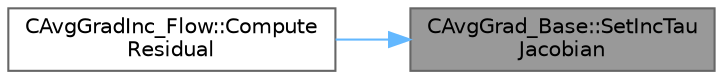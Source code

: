 digraph "CAvgGrad_Base::SetIncTauJacobian"
{
 // LATEX_PDF_SIZE
  bgcolor="transparent";
  edge [fontname=Helvetica,fontsize=10,labelfontname=Helvetica,labelfontsize=10];
  node [fontname=Helvetica,fontsize=10,shape=box,height=0.2,width=0.4];
  rankdir="RL";
  Node1 [id="Node000001",label="CAvgGrad_Base::SetIncTau\lJacobian",height=0.2,width=0.4,color="gray40", fillcolor="grey60", style="filled", fontcolor="black",tooltip="Calculate the Jacobian of the viscous and turbulent stress tensor."];
  Node1 -> Node2 [id="edge1_Node000001_Node000002",dir="back",color="steelblue1",style="solid",tooltip=" "];
  Node2 [id="Node000002",label="CAvgGradInc_Flow::Compute\lResidual",height=0.2,width=0.4,color="grey40", fillcolor="white", style="filled",URL="$classCAvgGradInc__Flow.html#a01d7de2a96934050c3cc1ccda489dd0c",tooltip="Compute the viscous flow residual using an average of gradients."];
}
